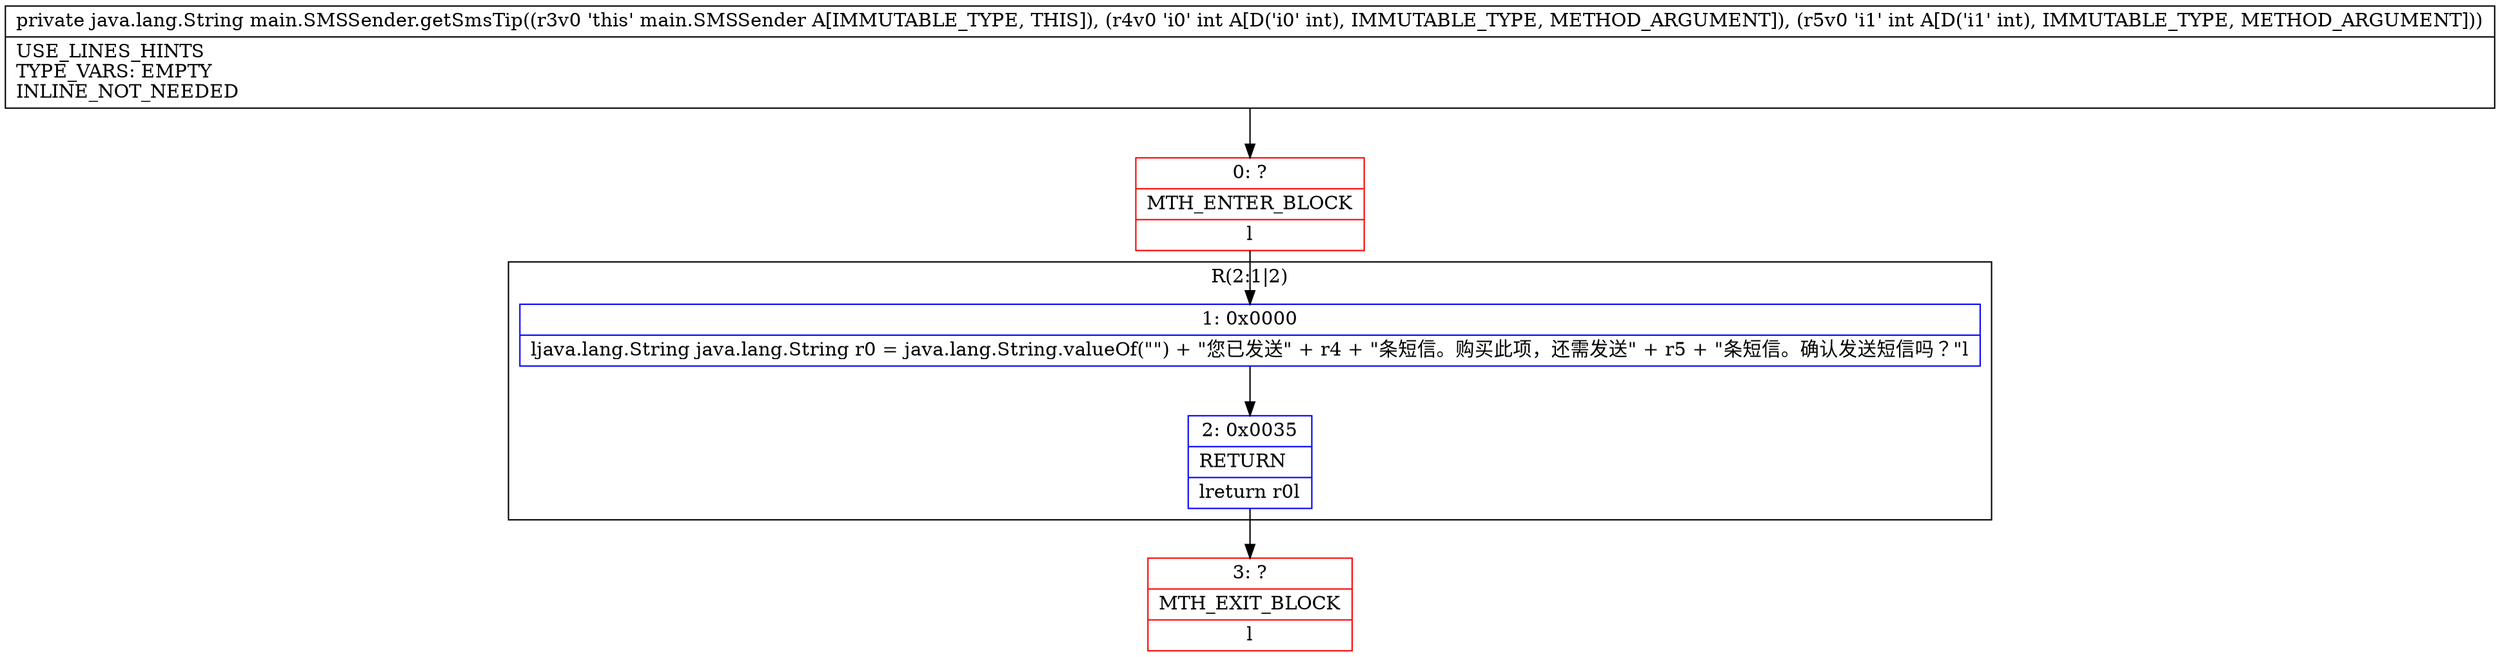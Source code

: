 digraph "CFG formain.SMSSender.getSmsTip(II)Ljava\/lang\/String;" {
subgraph cluster_Region_2147018021 {
label = "R(2:1|2)";
node [shape=record,color=blue];
Node_1 [shape=record,label="{1\:\ 0x0000|ljava.lang.String java.lang.String r0 = java.lang.String.valueOf(\"\") + \"您已发送\" + r4 + \"条短信。购买此项，还需发送\" + r5 + \"条短信。确认发送短信吗？\"l}"];
Node_2 [shape=record,label="{2\:\ 0x0035|RETURN\l|lreturn r0l}"];
}
Node_0 [shape=record,color=red,label="{0\:\ ?|MTH_ENTER_BLOCK\l|l}"];
Node_3 [shape=record,color=red,label="{3\:\ ?|MTH_EXIT_BLOCK\l|l}"];
MethodNode[shape=record,label="{private java.lang.String main.SMSSender.getSmsTip((r3v0 'this' main.SMSSender A[IMMUTABLE_TYPE, THIS]), (r4v0 'i0' int A[D('i0' int), IMMUTABLE_TYPE, METHOD_ARGUMENT]), (r5v0 'i1' int A[D('i1' int), IMMUTABLE_TYPE, METHOD_ARGUMENT]))  | USE_LINES_HINTS\lTYPE_VARS: EMPTY\lINLINE_NOT_NEEDED\l}"];
MethodNode -> Node_0;
Node_1 -> Node_2;
Node_2 -> Node_3;
Node_0 -> Node_1;
}

